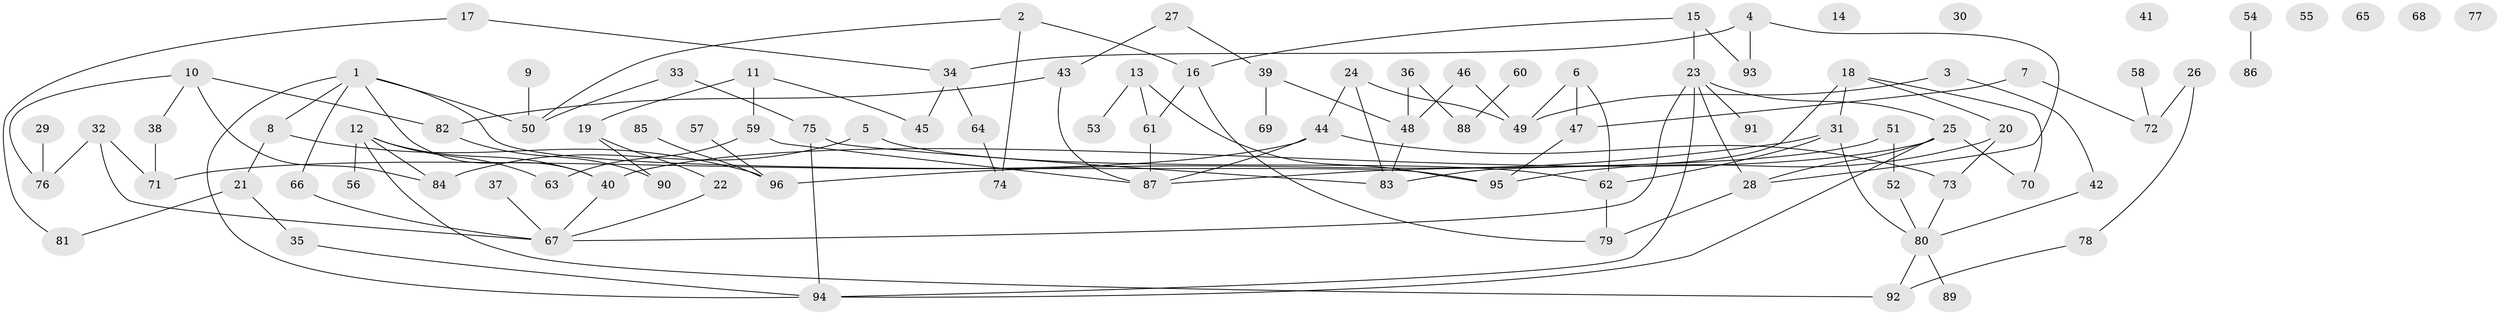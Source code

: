 // Generated by graph-tools (version 1.1) at 2025/49/03/09/25 03:49:11]
// undirected, 96 vertices, 124 edges
graph export_dot {
graph [start="1"]
  node [color=gray90,style=filled];
  1;
  2;
  3;
  4;
  5;
  6;
  7;
  8;
  9;
  10;
  11;
  12;
  13;
  14;
  15;
  16;
  17;
  18;
  19;
  20;
  21;
  22;
  23;
  24;
  25;
  26;
  27;
  28;
  29;
  30;
  31;
  32;
  33;
  34;
  35;
  36;
  37;
  38;
  39;
  40;
  41;
  42;
  43;
  44;
  45;
  46;
  47;
  48;
  49;
  50;
  51;
  52;
  53;
  54;
  55;
  56;
  57;
  58;
  59;
  60;
  61;
  62;
  63;
  64;
  65;
  66;
  67;
  68;
  69;
  70;
  71;
  72;
  73;
  74;
  75;
  76;
  77;
  78;
  79;
  80;
  81;
  82;
  83;
  84;
  85;
  86;
  87;
  88;
  89;
  90;
  91;
  92;
  93;
  94;
  95;
  96;
  1 -- 8;
  1 -- 40;
  1 -- 50;
  1 -- 66;
  1 -- 94;
  1 -- 95;
  2 -- 16;
  2 -- 50;
  2 -- 74;
  3 -- 42;
  3 -- 49;
  4 -- 28;
  4 -- 34;
  4 -- 93;
  5 -- 62;
  5 -- 84;
  6 -- 47;
  6 -- 49;
  6 -- 62;
  7 -- 47;
  7 -- 72;
  8 -- 21;
  8 -- 96;
  9 -- 50;
  10 -- 38;
  10 -- 76;
  10 -- 82;
  10 -- 84;
  11 -- 19;
  11 -- 45;
  11 -- 59;
  12 -- 40;
  12 -- 56;
  12 -- 63;
  12 -- 84;
  12 -- 92;
  13 -- 53;
  13 -- 61;
  13 -- 95;
  15 -- 16;
  15 -- 23;
  15 -- 93;
  16 -- 61;
  16 -- 79;
  17 -- 34;
  17 -- 81;
  18 -- 20;
  18 -- 31;
  18 -- 70;
  18 -- 83;
  19 -- 22;
  19 -- 90;
  20 -- 73;
  20 -- 95;
  21 -- 35;
  21 -- 81;
  22 -- 67;
  23 -- 25;
  23 -- 28;
  23 -- 67;
  23 -- 91;
  23 -- 94;
  24 -- 44;
  24 -- 49;
  24 -- 83;
  25 -- 28;
  25 -- 40;
  25 -- 70;
  25 -- 94;
  26 -- 72;
  26 -- 78;
  27 -- 39;
  27 -- 43;
  28 -- 79;
  29 -- 76;
  31 -- 62;
  31 -- 80;
  31 -- 96;
  32 -- 67;
  32 -- 71;
  32 -- 76;
  33 -- 50;
  33 -- 75;
  34 -- 45;
  34 -- 64;
  35 -- 94;
  36 -- 48;
  36 -- 88;
  37 -- 67;
  38 -- 71;
  39 -- 48;
  39 -- 69;
  40 -- 67;
  42 -- 80;
  43 -- 82;
  43 -- 87;
  44 -- 71;
  44 -- 73;
  44 -- 87;
  46 -- 48;
  46 -- 49;
  47 -- 95;
  48 -- 83;
  51 -- 52;
  51 -- 87;
  52 -- 80;
  54 -- 86;
  57 -- 96;
  58 -- 72;
  59 -- 63;
  59 -- 87;
  60 -- 88;
  61 -- 87;
  62 -- 79;
  64 -- 74;
  66 -- 67;
  73 -- 80;
  75 -- 83;
  75 -- 94;
  78 -- 92;
  80 -- 89;
  80 -- 92;
  82 -- 90;
  85 -- 96;
}
